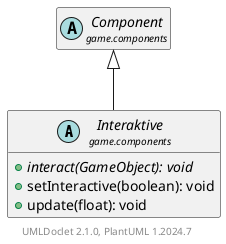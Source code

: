 @startuml
    set namespaceSeparator none
    hide empty fields
    hide empty methods

    abstract class "<size:14>Interaktive\n<size:10>game.components" as game.components.Interaktive [[Interaktive.html]] {
        {abstract} +interact(GameObject): void
        +setInteractive(boolean): void
        +update(float): void
    }

    abstract class "<size:14>Component\n<size:10>game.components" as game.components.Component [[Component.html]]

    game.components.Component <|-- game.components.Interaktive

    center footer UMLDoclet 2.1.0, PlantUML %version()
@enduml
